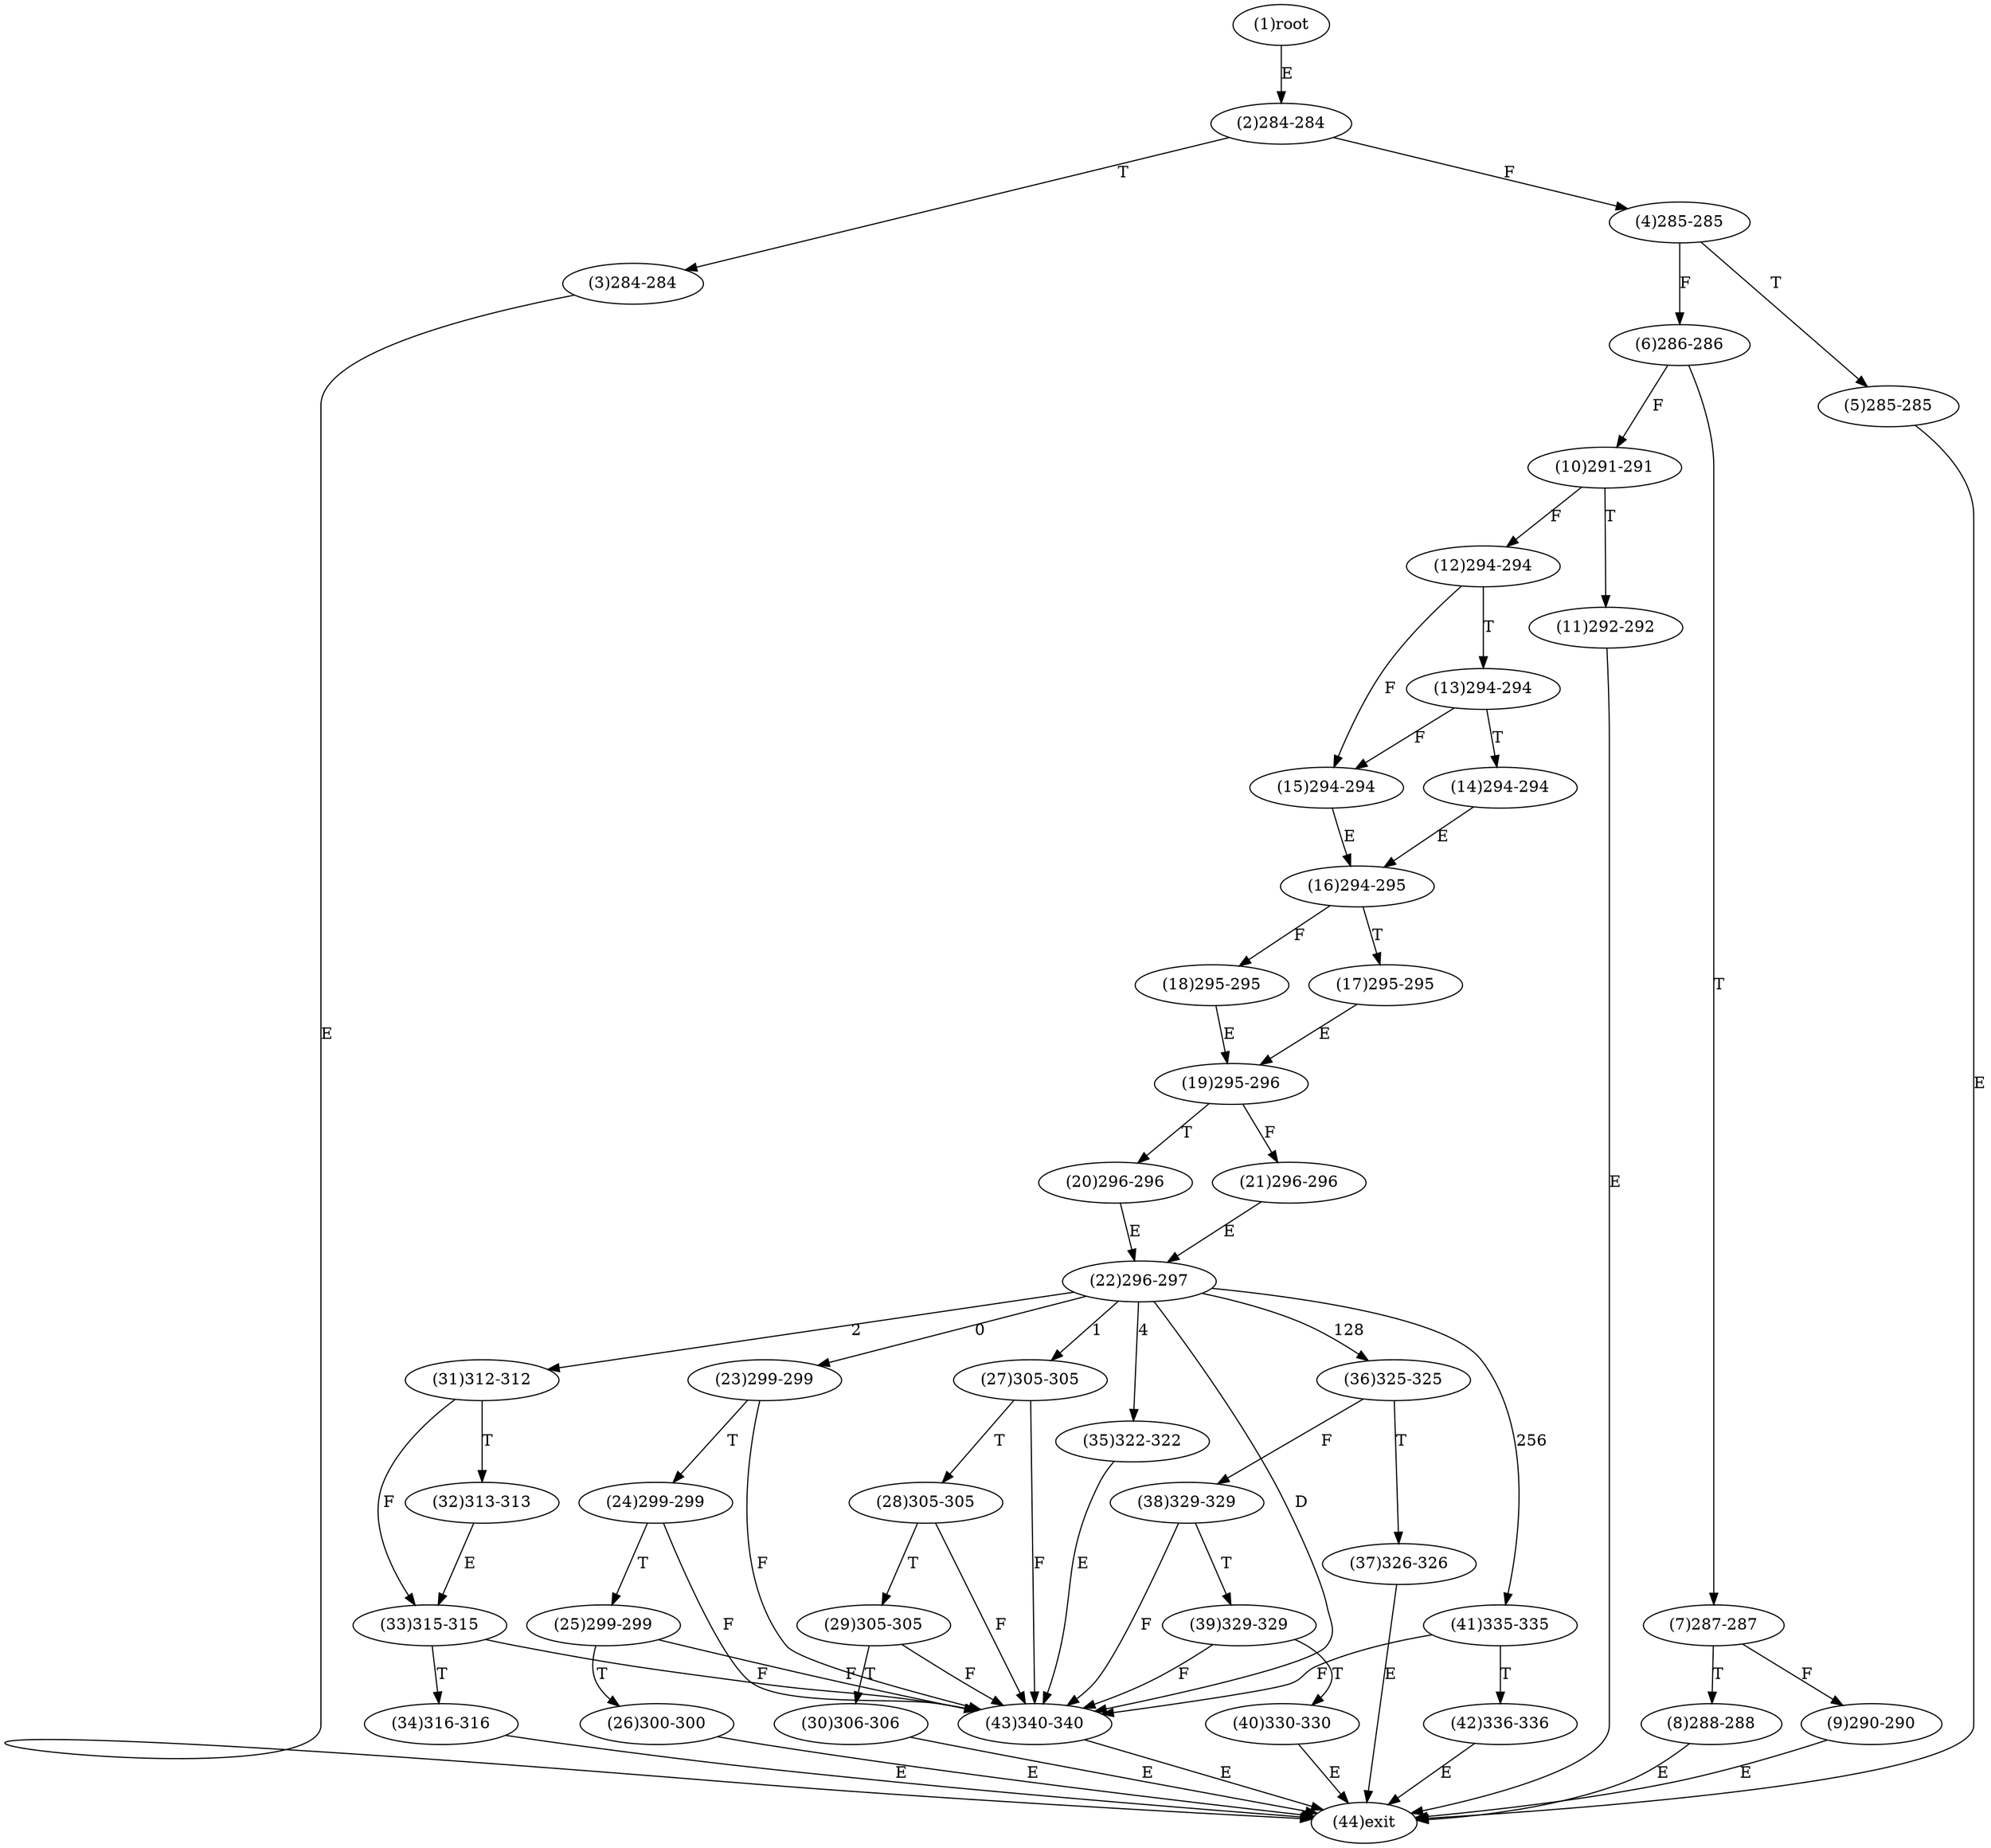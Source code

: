 digraph "" { 
1[ label="(1)root"];
2[ label="(2)284-284"];
3[ label="(3)284-284"];
4[ label="(4)285-285"];
5[ label="(5)285-285"];
6[ label="(6)286-286"];
7[ label="(7)287-287"];
8[ label="(8)288-288"];
9[ label="(9)290-290"];
10[ label="(10)291-291"];
11[ label="(11)292-292"];
12[ label="(12)294-294"];
13[ label="(13)294-294"];
14[ label="(14)294-294"];
15[ label="(15)294-294"];
17[ label="(17)295-295"];
16[ label="(16)294-295"];
19[ label="(19)295-296"];
18[ label="(18)295-295"];
21[ label="(21)296-296"];
20[ label="(20)296-296"];
23[ label="(23)299-299"];
22[ label="(22)296-297"];
25[ label="(25)299-299"];
24[ label="(24)299-299"];
27[ label="(27)305-305"];
26[ label="(26)300-300"];
29[ label="(29)305-305"];
28[ label="(28)305-305"];
31[ label="(31)312-312"];
30[ label="(30)306-306"];
34[ label="(34)316-316"];
35[ label="(35)322-322"];
32[ label="(32)313-313"];
33[ label="(33)315-315"];
38[ label="(38)329-329"];
39[ label="(39)329-329"];
36[ label="(36)325-325"];
37[ label="(37)326-326"];
42[ label="(42)336-336"];
43[ label="(43)340-340"];
40[ label="(40)330-330"];
41[ label="(41)335-335"];
44[ label="(44)exit"];
1->2[ label="E"];
2->4[ label="F"];
2->3[ label="T"];
3->44[ label="E"];
4->6[ label="F"];
4->5[ label="T"];
5->44[ label="E"];
6->10[ label="F"];
6->7[ label="T"];
7->9[ label="F"];
7->8[ label="T"];
8->44[ label="E"];
9->44[ label="E"];
10->12[ label="F"];
10->11[ label="T"];
11->44[ label="E"];
12->15[ label="F"];
12->13[ label="T"];
13->15[ label="F"];
13->14[ label="T"];
14->16[ label="E"];
15->16[ label="E"];
16->18[ label="F"];
16->17[ label="T"];
17->19[ label="E"];
18->19[ label="E"];
19->21[ label="F"];
19->20[ label="T"];
20->22[ label="E"];
21->22[ label="E"];
22->23[ label="0"];
22->27[ label="1"];
22->31[ label="2"];
22->35[ label="4"];
22->36[ label="128"];
22->41[ label="256"];
22->43[ label="D"];
23->43[ label="F"];
23->24[ label="T"];
24->43[ label="F"];
24->25[ label="T"];
25->43[ label="F"];
25->26[ label="T"];
26->44[ label="E"];
27->43[ label="F"];
27->28[ label="T"];
28->43[ label="F"];
28->29[ label="T"];
29->43[ label="F"];
29->30[ label="T"];
30->44[ label="E"];
31->33[ label="F"];
31->32[ label="T"];
32->33[ label="E"];
33->43[ label="F"];
33->34[ label="T"];
34->44[ label="E"];
35->43[ label="E"];
36->38[ label="F"];
36->37[ label="T"];
37->44[ label="E"];
38->43[ label="F"];
38->39[ label="T"];
39->43[ label="F"];
39->40[ label="T"];
40->44[ label="E"];
41->43[ label="F"];
41->42[ label="T"];
42->44[ label="E"];
43->44[ label="E"];
}